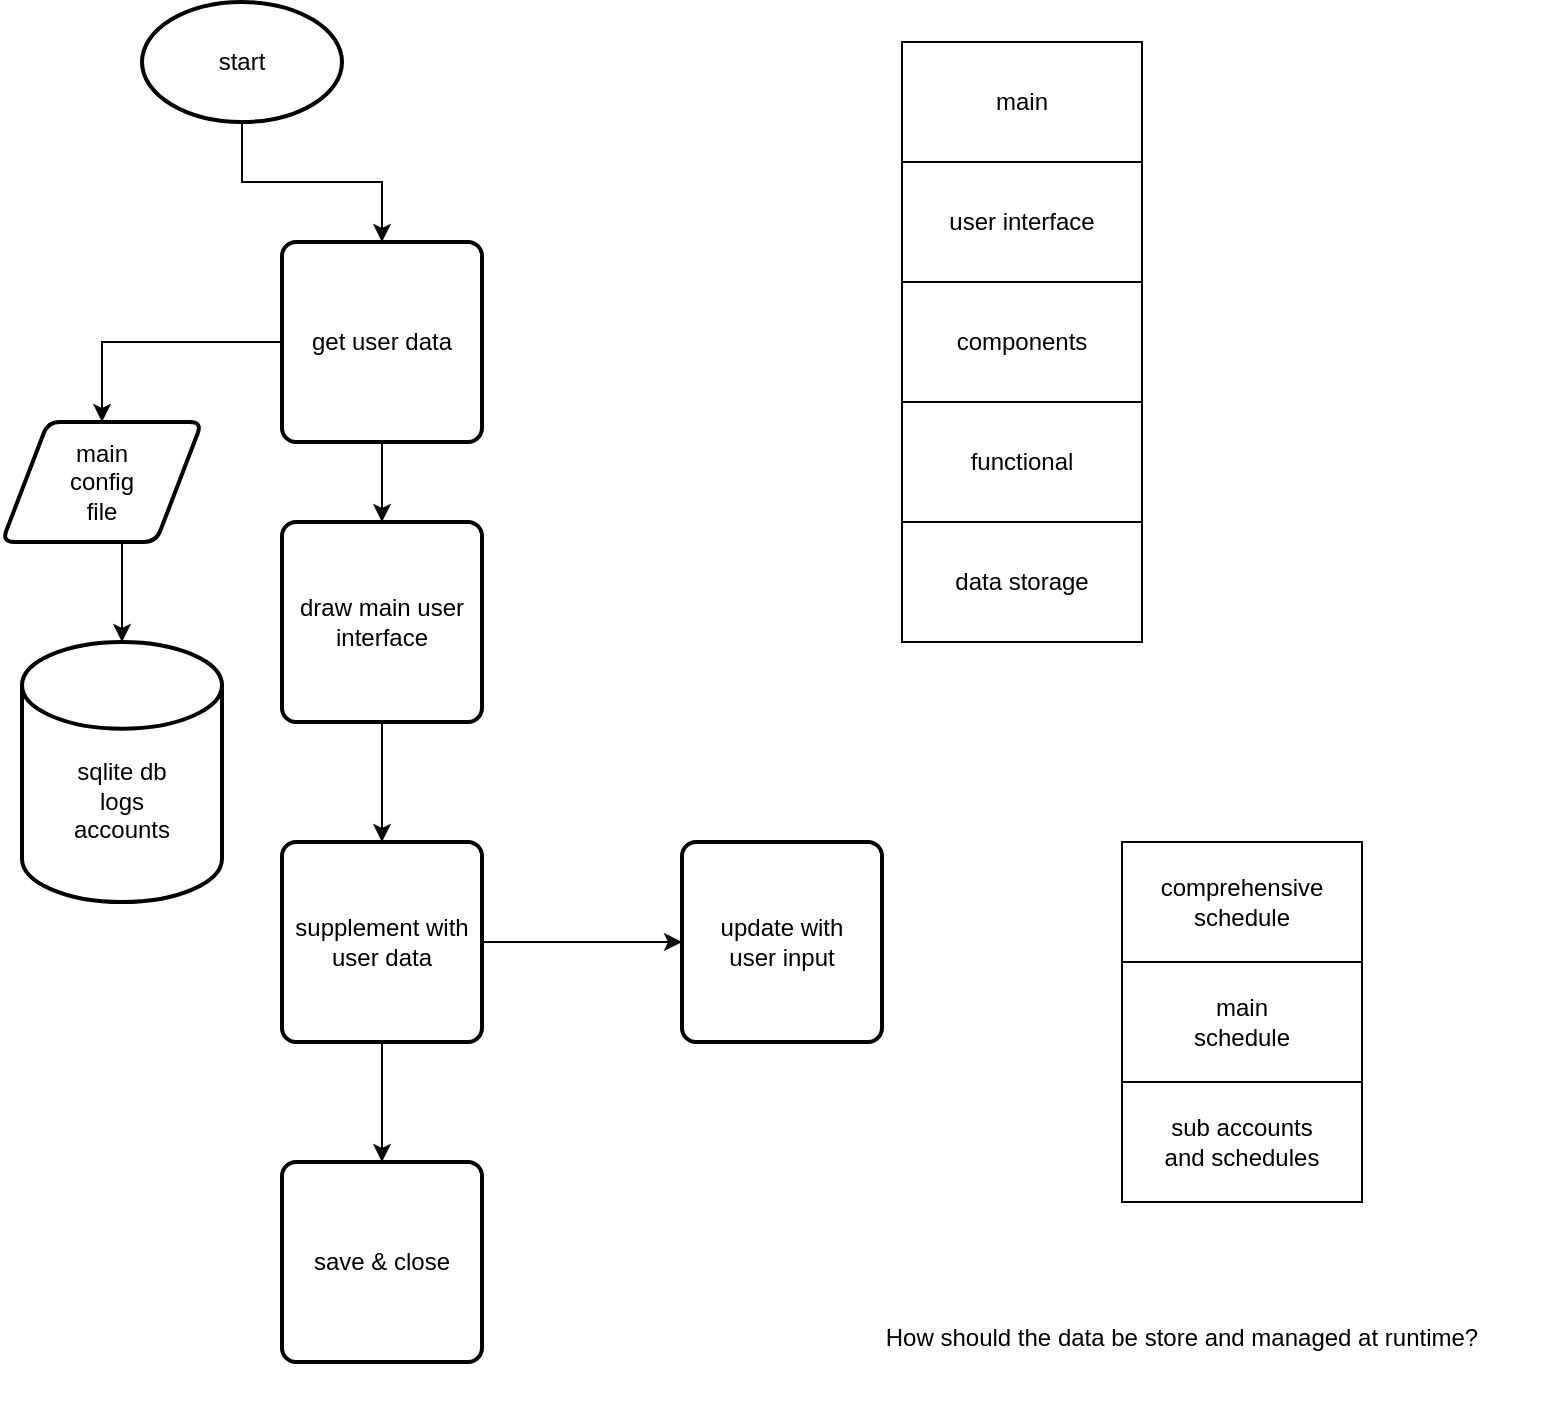 <mxfile version="14.1.8" type="device"><diagram id="C5RBs43oDa-KdzZeNtuy" name="Page-1"><mxGraphModel dx="1326" dy="1985" grid="1" gridSize="10" guides="1" tooltips="1" connect="1" arrows="1" fold="1" page="1" pageScale="1" pageWidth="827" pageHeight="1169" math="0" shadow="0"><root><mxCell id="WIyWlLk6GJQsqaUBKTNV-0"/><mxCell id="WIyWlLk6GJQsqaUBKTNV-1" parent="WIyWlLk6GJQsqaUBKTNV-0"/><mxCell id="UamMzbEss69ci31ELSI0-0" value="main" style="rounded=0;whiteSpace=wrap;html=1;" parent="WIyWlLk6GJQsqaUBKTNV-1" vertex="1"><mxGeometry x="490" y="-30" width="120" height="60" as="geometry"/></mxCell><mxCell id="UamMzbEss69ci31ELSI0-1" value="user interface" style="rounded=0;whiteSpace=wrap;html=1;" parent="WIyWlLk6GJQsqaUBKTNV-1" vertex="1"><mxGeometry x="490" y="30" width="120" height="60" as="geometry"/></mxCell><mxCell id="UamMzbEss69ci31ELSI0-2" value="components" style="rounded=0;whiteSpace=wrap;html=1;" parent="WIyWlLk6GJQsqaUBKTNV-1" vertex="1"><mxGeometry x="490" y="90" width="120" height="60" as="geometry"/></mxCell><mxCell id="UamMzbEss69ci31ELSI0-3" value="data storage" style="rounded=0;whiteSpace=wrap;html=1;" parent="WIyWlLk6GJQsqaUBKTNV-1" vertex="1"><mxGeometry x="490" y="210" width="120" height="60" as="geometry"/></mxCell><mxCell id="UamMzbEss69ci31ELSI0-4" value="functional" style="rounded=0;whiteSpace=wrap;html=1;" parent="WIyWlLk6GJQsqaUBKTNV-1" vertex="1"><mxGeometry x="490" y="150" width="120" height="60" as="geometry"/></mxCell><mxCell id="UamMzbEss69ci31ELSI0-8" style="edgeStyle=orthogonalEdgeStyle;rounded=0;orthogonalLoop=1;jettySize=auto;html=1;entryX=0.5;entryY=0;entryDx=0;entryDy=0;" parent="WIyWlLk6GJQsqaUBKTNV-1" source="UamMzbEss69ci31ELSI0-6" target="UamMzbEss69ci31ELSI0-12" edge="1"><mxGeometry relative="1" as="geometry"><mxPoint x="180" y="170" as="targetPoint"/></mxGeometry></mxCell><mxCell id="UamMzbEss69ci31ELSI0-6" value="start" style="strokeWidth=2;html=1;shape=mxgraph.flowchart.start_1;whiteSpace=wrap;" parent="WIyWlLk6GJQsqaUBKTNV-1" vertex="1"><mxGeometry x="110" y="-50" width="100" height="60" as="geometry"/></mxCell><mxCell id="UamMzbEss69ci31ELSI0-11" style="edgeStyle=orthogonalEdgeStyle;rounded=0;orthogonalLoop=1;jettySize=auto;html=1;entryX=0.5;entryY=0;entryDx=0;entryDy=0;entryPerimeter=0;" parent="WIyWlLk6GJQsqaUBKTNV-1" source="UamMzbEss69ci31ELSI0-9" target="UamMzbEss69ci31ELSI0-10" edge="1"><mxGeometry relative="1" as="geometry"><Array as="points"><mxPoint x="100" y="230"/><mxPoint x="100" y="230"/></Array></mxGeometry></mxCell><mxCell id="UamMzbEss69ci31ELSI0-9" value="main&lt;br&gt;config&lt;br&gt;file" style="shape=parallelogram;html=1;strokeWidth=2;perimeter=parallelogramPerimeter;whiteSpace=wrap;rounded=1;arcSize=12;size=0.23;" parent="WIyWlLk6GJQsqaUBKTNV-1" vertex="1"><mxGeometry x="40" y="160" width="100" height="60" as="geometry"/></mxCell><mxCell id="UamMzbEss69ci31ELSI0-10" value="&lt;br&gt;&lt;br&gt;sqlite db&lt;br&gt;logs&lt;br&gt;accounts" style="strokeWidth=2;html=1;shape=mxgraph.flowchart.database;whiteSpace=wrap;" parent="WIyWlLk6GJQsqaUBKTNV-1" vertex="1"><mxGeometry x="50" y="270" width="100" height="130" as="geometry"/></mxCell><mxCell id="UamMzbEss69ci31ELSI0-13" style="edgeStyle=orthogonalEdgeStyle;rounded=0;orthogonalLoop=1;jettySize=auto;html=1;entryX=0.5;entryY=0;entryDx=0;entryDy=0;" parent="WIyWlLk6GJQsqaUBKTNV-1" source="UamMzbEss69ci31ELSI0-12" target="UamMzbEss69ci31ELSI0-9" edge="1"><mxGeometry relative="1" as="geometry"/></mxCell><mxCell id="UamMzbEss69ci31ELSI0-18" style="edgeStyle=orthogonalEdgeStyle;rounded=0;orthogonalLoop=1;jettySize=auto;html=1;entryX=0.5;entryY=0;entryDx=0;entryDy=0;" parent="WIyWlLk6GJQsqaUBKTNV-1" source="UamMzbEss69ci31ELSI0-12" target="UamMzbEss69ci31ELSI0-16" edge="1"><mxGeometry relative="1" as="geometry"/></mxCell><mxCell id="UamMzbEss69ci31ELSI0-12" value="get user data" style="rounded=1;whiteSpace=wrap;html=1;absoluteArcSize=1;arcSize=14;strokeWidth=2;" parent="WIyWlLk6GJQsqaUBKTNV-1" vertex="1"><mxGeometry x="180" y="70" width="100" height="100" as="geometry"/></mxCell><mxCell id="UamMzbEss69ci31ELSI0-19" style="edgeStyle=orthogonalEdgeStyle;rounded=0;orthogonalLoop=1;jettySize=auto;html=1;entryX=0.5;entryY=0;entryDx=0;entryDy=0;" parent="WIyWlLk6GJQsqaUBKTNV-1" source="UamMzbEss69ci31ELSI0-16" target="UamMzbEss69ci31ELSI0-20" edge="1"><mxGeometry relative="1" as="geometry"><mxPoint x="380" y="300" as="targetPoint"/></mxGeometry></mxCell><mxCell id="UamMzbEss69ci31ELSI0-16" value="draw main user&lt;br&gt;interface" style="rounded=1;whiteSpace=wrap;html=1;absoluteArcSize=1;arcSize=14;strokeWidth=2;" parent="WIyWlLk6GJQsqaUBKTNV-1" vertex="1"><mxGeometry x="180" y="210" width="100" height="100" as="geometry"/></mxCell><mxCell id="UamMzbEss69ci31ELSI0-21" style="edgeStyle=orthogonalEdgeStyle;rounded=0;orthogonalLoop=1;jettySize=auto;html=1;entryX=0.5;entryY=0;entryDx=0;entryDy=0;" parent="WIyWlLk6GJQsqaUBKTNV-1" source="UamMzbEss69ci31ELSI0-20" target="UamMzbEss69ci31ELSI0-22" edge="1"><mxGeometry relative="1" as="geometry"><mxPoint x="430" y="450" as="targetPoint"/></mxGeometry></mxCell><mxCell id="JRXJsDjfV-TWNYQkc2N1-0" style="edgeStyle=orthogonalEdgeStyle;rounded=0;orthogonalLoop=1;jettySize=auto;html=1;entryX=0;entryY=0.5;entryDx=0;entryDy=0;" edge="1" parent="WIyWlLk6GJQsqaUBKTNV-1" source="UamMzbEss69ci31ELSI0-20" target="JRXJsDjfV-TWNYQkc2N1-1"><mxGeometry relative="1" as="geometry"><mxPoint x="380" y="420" as="targetPoint"/></mxGeometry></mxCell><mxCell id="UamMzbEss69ci31ELSI0-20" value="supplement with&lt;br&gt;user data" style="rounded=1;whiteSpace=wrap;html=1;absoluteArcSize=1;arcSize=14;strokeWidth=2;" parent="WIyWlLk6GJQsqaUBKTNV-1" vertex="1"><mxGeometry x="180" y="370" width="100" height="100" as="geometry"/></mxCell><mxCell id="UamMzbEss69ci31ELSI0-22" value="save &amp;amp; close" style="rounded=1;whiteSpace=wrap;html=1;absoluteArcSize=1;arcSize=14;strokeWidth=2;" parent="WIyWlLk6GJQsqaUBKTNV-1" vertex="1"><mxGeometry x="180" y="530" width="100" height="100" as="geometry"/></mxCell><mxCell id="JRXJsDjfV-TWNYQkc2N1-1" value="update with&lt;br&gt;user input" style="rounded=1;whiteSpace=wrap;html=1;absoluteArcSize=1;arcSize=14;strokeWidth=2;" vertex="1" parent="WIyWlLk6GJQsqaUBKTNV-1"><mxGeometry x="380" y="370" width="100" height="100" as="geometry"/></mxCell><mxCell id="JRXJsDjfV-TWNYQkc2N1-2" value="comprehensive&lt;br&gt;schedule" style="rounded=0;whiteSpace=wrap;html=1;" vertex="1" parent="WIyWlLk6GJQsqaUBKTNV-1"><mxGeometry x="600" y="370" width="120" height="60" as="geometry"/></mxCell><mxCell id="JRXJsDjfV-TWNYQkc2N1-3" value="main&lt;br&gt;schedule" style="rounded=0;whiteSpace=wrap;html=1;" vertex="1" parent="WIyWlLk6GJQsqaUBKTNV-1"><mxGeometry x="600" y="430" width="120" height="60" as="geometry"/></mxCell><mxCell id="JRXJsDjfV-TWNYQkc2N1-4" value="sub accounts&lt;br&gt;and schedules" style="rounded=0;whiteSpace=wrap;html=1;" vertex="1" parent="WIyWlLk6GJQsqaUBKTNV-1"><mxGeometry x="600" y="490" width="120" height="60" as="geometry"/></mxCell><mxCell id="JRXJsDjfV-TWNYQkc2N1-5" value="How should the data be store and managed at runtime?" style="text;html=1;strokeColor=none;fillColor=none;align=center;verticalAlign=middle;whiteSpace=wrap;rounded=0;" vertex="1" parent="WIyWlLk6GJQsqaUBKTNV-1"><mxGeometry x="450" y="585" width="360" height="65" as="geometry"/></mxCell></root></mxGraphModel></diagram></mxfile>
